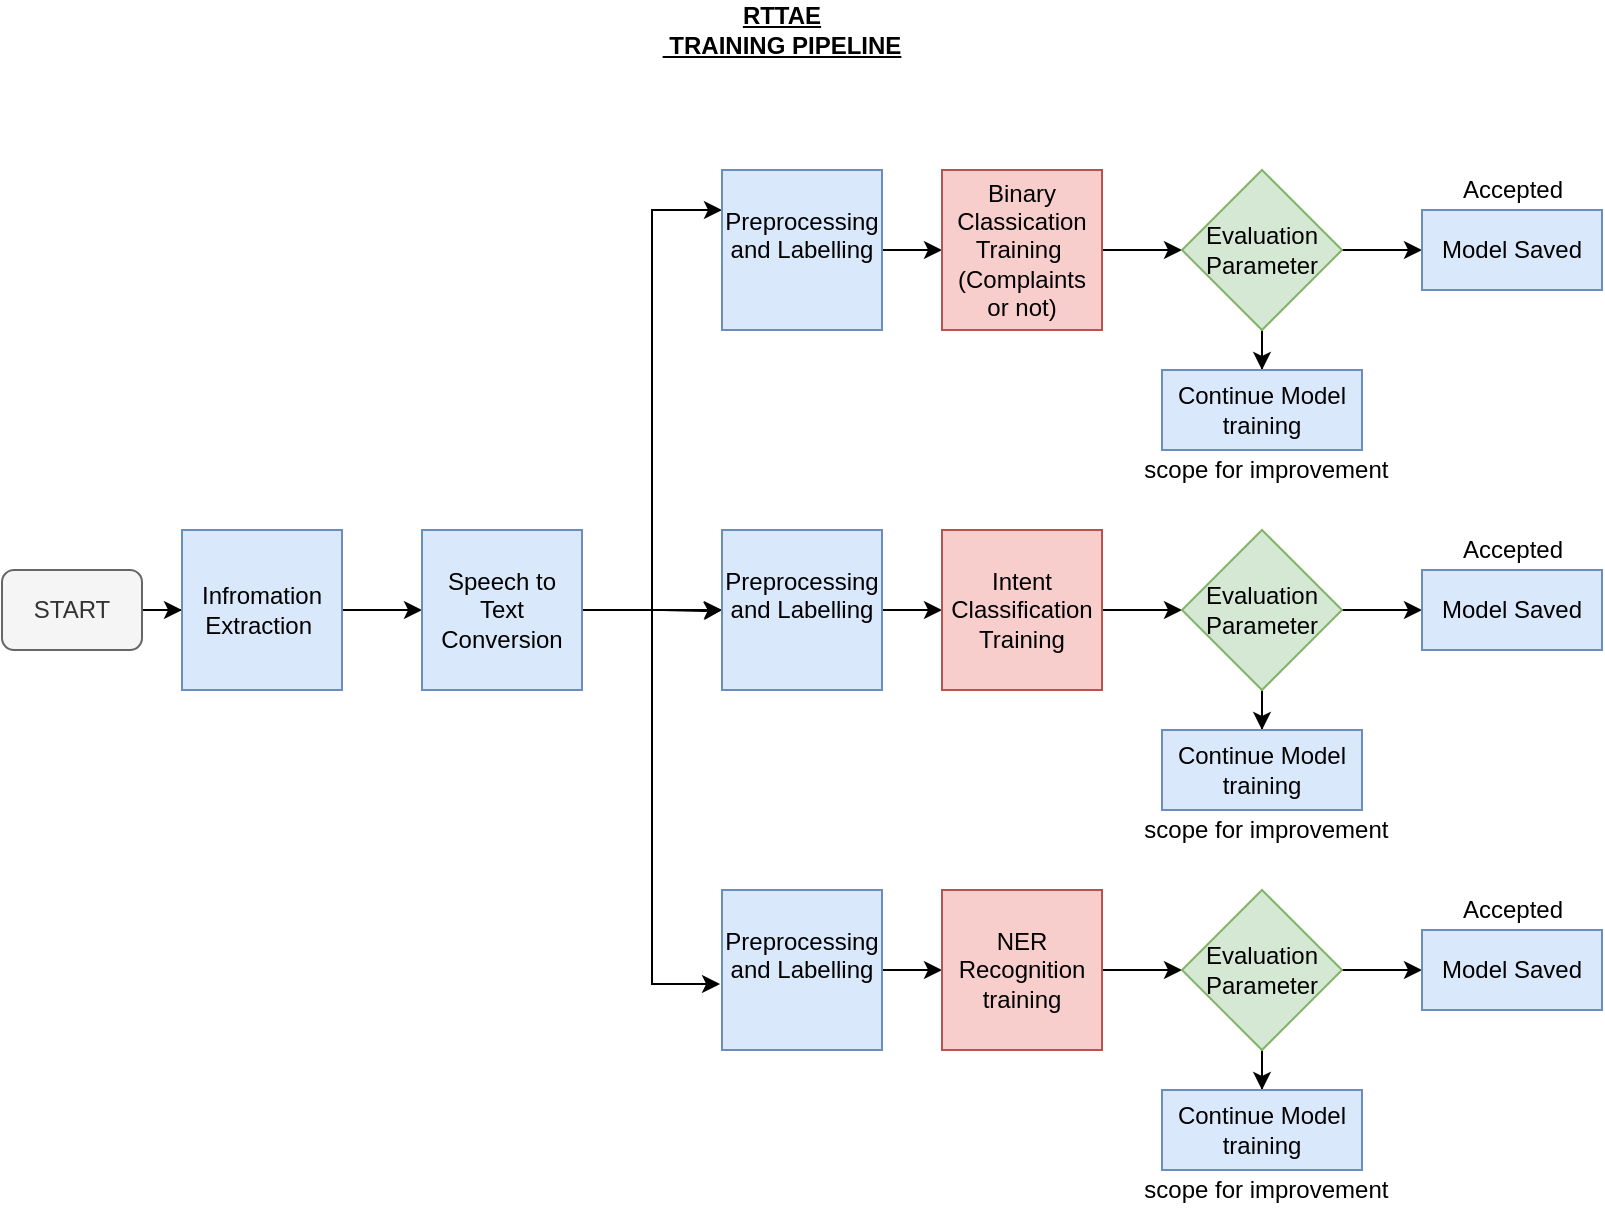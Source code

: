 <mxfile version="14.7.7" type="github"><diagram id="XmYXb6q1sJxBOcwfVzE4" name="Page-1"><mxGraphModel dx="828" dy="452" grid="1" gridSize="10" guides="1" tooltips="1" connect="1" arrows="1" fold="1" page="1" pageScale="1" pageWidth="850" pageHeight="1100" math="0" shadow="0"><root><mxCell id="0"/><mxCell id="1" parent="0"/><mxCell id="FBqpnrmvN5RfIPoNUzqK-1" value="&lt;b&gt;&lt;u&gt;RTTAE&lt;br&gt;&amp;nbsp;TRAINING PIPELINE&lt;/u&gt;&lt;/b&gt;" style="text;html=1;strokeColor=none;fillColor=none;align=center;verticalAlign=middle;whiteSpace=wrap;rounded=0;" parent="1" vertex="1"><mxGeometry x="420" y="270" width="140" height="20" as="geometry"/></mxCell><mxCell id="FBqpnrmvN5RfIPoNUzqK-28" style="edgeStyle=orthogonalEdgeStyle;rounded=0;orthogonalLoop=1;jettySize=auto;html=1;" parent="1" source="FBqpnrmvN5RfIPoNUzqK-2" target="FBqpnrmvN5RfIPoNUzqK-4" edge="1"><mxGeometry relative="1" as="geometry"/></mxCell><mxCell id="FBqpnrmvN5RfIPoNUzqK-2" value="START" style="rounded=1;whiteSpace=wrap;html=1;fillColor=#f5f5f5;strokeColor=#666666;fontColor=#333333;" parent="1" vertex="1"><mxGeometry x="100" y="550" width="70" height="40" as="geometry"/></mxCell><mxCell id="FBqpnrmvN5RfIPoNUzqK-29" value="" style="edgeStyle=orthogonalEdgeStyle;rounded=0;orthogonalLoop=1;jettySize=auto;html=1;" parent="1" source="FBqpnrmvN5RfIPoNUzqK-4" target="FBqpnrmvN5RfIPoNUzqK-5" edge="1"><mxGeometry relative="1" as="geometry"/></mxCell><mxCell id="FBqpnrmvN5RfIPoNUzqK-4" value="Infromat&lt;span style=&quot;color: rgba(0 , 0 , 0 , 0) ; font-family: monospace ; font-size: 0px&quot;&gt;%3CmxGraphModel%3E%3Croot%3E%3CmxCell%20id%3D%220%22%2F%3E%3CmxCell%20id%3D%221%22%20parent%3D%220%22%2F%3E%3CmxCell%20id%3D%222%22%20value%3D%22START%22%20style%3D%22rounded%3D1%3BwhiteSpace%3Dwrap%3Bhtml%3D1%3B%22%20vertex%3D%221%22%20parent%3D%221%22%3E%3CmxGeometry%20x%3D%22140%22%20y%3D%22370%22%20width%3D%2270%22%20height%3D%2240%22%20as%3D%22geometry%22%2F%3E%3C%2FmxCell%3E%3C%2Froot%3E%3C%2FmxGraphModel%3E&lt;/span&gt;ion Extraction&amp;nbsp;" style="whiteSpace=wrap;html=1;aspect=fixed;fillColor=#dae8fc;strokeColor=#6c8ebf;" parent="1" vertex="1"><mxGeometry x="190" y="530" width="80" height="80" as="geometry"/></mxCell><mxCell id="vqCcfzHbz8GeRebDfrI1-63" value="" style="edgeStyle=orthogonalEdgeStyle;rounded=0;orthogonalLoop=1;jettySize=auto;html=1;" edge="1" parent="1" source="FBqpnrmvN5RfIPoNUzqK-5" target="vqCcfzHbz8GeRebDfrI1-36"><mxGeometry relative="1" as="geometry"/></mxCell><mxCell id="vqCcfzHbz8GeRebDfrI1-64" style="edgeStyle=orthogonalEdgeStyle;rounded=0;orthogonalLoop=1;jettySize=auto;html=1;entryX=0;entryY=0.25;entryDx=0;entryDy=0;" edge="1" parent="1" source="FBqpnrmvN5RfIPoNUzqK-5" target="FBqpnrmvN5RfIPoNUzqK-6"><mxGeometry relative="1" as="geometry"/></mxCell><mxCell id="vqCcfzHbz8GeRebDfrI1-65" style="edgeStyle=orthogonalEdgeStyle;rounded=0;orthogonalLoop=1;jettySize=auto;html=1;entryX=-0.012;entryY=0.588;entryDx=0;entryDy=0;entryPerimeter=0;" edge="1" parent="1" source="FBqpnrmvN5RfIPoNUzqK-5" target="vqCcfzHbz8GeRebDfrI1-53"><mxGeometry relative="1" as="geometry"/></mxCell><mxCell id="FBqpnrmvN5RfIPoNUzqK-5" value="Speech to Text Conversion&lt;span style=&quot;color: rgba(0 , 0 , 0 , 0) ; font-family: monospace ; font-size: 0px&quot;&gt;%3CmxGraphModel%3E%3Croot%3E%3CmxCell%20id%3D%220%22%2F%3E%3CmxCell%20id%3D%221%22%20parent%3D%220%22%2F%3E%3CmxCell%20id%3D%222%22%20value%3D%22START%22%20style%3D%22rounded%3D1%3BwhiteSpace%3Dwrap%3Bhtml%3D1%3B%22%20vertex%3D%221%22%20parent%3D%221%22%3E%3CmxGeometry%20x%3D%22140%22%20y%3D%22370%22%20width%3D%2270%22%20height%3D%2240%22%20as%3D%22geometry%22%2F%3E%3C%2FmxCell%3E%3C%2Froot%3E%3C%2FmxGraphModel%3E&lt;/span&gt;" style="whiteSpace=wrap;html=1;aspect=fixed;fillColor=#dae8fc;strokeColor=#6c8ebf;" parent="1" vertex="1"><mxGeometry x="310" y="530" width="80" height="80" as="geometry"/></mxCell><mxCell id="FBqpnrmvN5RfIPoNUzqK-31" value="" style="edgeStyle=orthogonalEdgeStyle;rounded=0;orthogonalLoop=1;jettySize=auto;html=1;" parent="1" source="FBqpnrmvN5RfIPoNUzqK-6" target="FBqpnrmvN5RfIPoNUzqK-7" edge="1"><mxGeometry relative="1" as="geometry"/></mxCell><mxCell id="FBqpnrmvN5RfIPoNUzqK-6" value="Preprocessing and Labelling&lt;span style=&quot;color: rgba(0 , 0 , 0 , 0) ; font-family: monospace ; font-size: 0px&quot;&gt;%3CmxGraphModel%3E%3Croot%3E%3CmxCell%20id%3D%220%22%2F%3E%3CmxCell%20id%3D%221%22%20parent%3D%220%22%2F%3E%3CmxCell%20id%3D%222%22%20value%3D%22Speech%20to%20Text%20Conversion%26lt%3Bspan%20style%3D%26quot%3Bcolor%3A%20rgba(0%20%2C%200%20%2C%200%20%2C%200)%20%3B%20font-family%3A%20monospace%20%3B%20font-size%3A%200px%26quot%3B%26gt%3B%253CmxGraphModel%253E%253Croot%253E%253CmxCell%2520id%253D%25220%2522%252F%253E%253CmxCell%2520id%253D%25221%2522%2520parent%253D%25220%2522%252F%253E%253CmxCell%2520id%253D%25222%2522%2520value%253D%2522START%2522%2520style%253D%2522rounded%253D1%253BwhiteSpace%253Dwrap%253Bhtml%253D1%253B%2522%2520vertex%253D%25221%2522%2520parent%253D%25221%2522%253E%253CmxGeometry%2520x%253D%2522140%2522%2520y%253D%2522370%2522%2520width%253D%252270%2522%2520height%253D%252240%2522%2520as%253D%2522geometry%2522%252F%253E%253C%252FmxCell%253E%253C%252Froot%253E%253C%252FmxGraphModel%253E%26lt%3B%2Fspan%26gt%3B%22%20style%3D%22whiteSpace%3Dwrap%3Bhtml%3D1%3Baspect%3Dfixed%3B%22%20vertex%3D%221%22%20parent%3D%221%22%3E%3CmxGeometry%20x%3D%22360%22%20y%3D%22350%22%20width%3D%2280%22%20height%3D%2280%22%20as%3D%22geometry%22%2F%3E%3C%2FmxCell%3E%3C%2Froot%3E%3C%2FmxGraphModel%3E&lt;br&gt;a&lt;br&gt;&lt;/span&gt;" style="whiteSpace=wrap;html=1;aspect=fixed;fillColor=#dae8fc;strokeColor=#6c8ebf;" parent="1" vertex="1"><mxGeometry x="460" y="350" width="80" height="80" as="geometry"/></mxCell><mxCell id="vqCcfzHbz8GeRebDfrI1-20" value="" style="edgeStyle=orthogonalEdgeStyle;rounded=0;orthogonalLoop=1;jettySize=auto;html=1;" edge="1" parent="1" source="FBqpnrmvN5RfIPoNUzqK-7"><mxGeometry relative="1" as="geometry"><mxPoint x="690" y="390" as="targetPoint"/></mxGeometry></mxCell><mxCell id="FBqpnrmvN5RfIPoNUzqK-7" value="Binary Classication Training&amp;nbsp;&lt;br&gt;(Complaints or not)" style="whiteSpace=wrap;html=1;aspect=fixed;fillColor=#f8cecc;strokeColor=#b85450;" parent="1" vertex="1"><mxGeometry x="570" y="350" width="80" height="80" as="geometry"/></mxCell><mxCell id="vqCcfzHbz8GeRebDfrI1-23" value="" style="edgeStyle=orthogonalEdgeStyle;rounded=0;orthogonalLoop=1;jettySize=auto;html=1;" edge="1" parent="1" source="vqCcfzHbz8GeRebDfrI1-21" target="vqCcfzHbz8GeRebDfrI1-22"><mxGeometry relative="1" as="geometry"/></mxCell><mxCell id="vqCcfzHbz8GeRebDfrI1-25" value="" style="edgeStyle=orthogonalEdgeStyle;rounded=0;orthogonalLoop=1;jettySize=auto;html=1;" edge="1" parent="1" source="vqCcfzHbz8GeRebDfrI1-21" target="vqCcfzHbz8GeRebDfrI1-24"><mxGeometry relative="1" as="geometry"/></mxCell><mxCell id="vqCcfzHbz8GeRebDfrI1-21" value="&lt;span&gt;Evaluation Parameter&lt;/span&gt;" style="rhombus;whiteSpace=wrap;html=1;fillColor=#d5e8d4;strokeColor=#82b366;" vertex="1" parent="1"><mxGeometry x="690" y="350" width="80" height="80" as="geometry"/></mxCell><mxCell id="vqCcfzHbz8GeRebDfrI1-22" value="Model Saved" style="whiteSpace=wrap;html=1;fillColor=#dae8fc;strokeColor=#6c8ebf;" vertex="1" parent="1"><mxGeometry x="810" y="370" width="90" height="40" as="geometry"/></mxCell><mxCell id="vqCcfzHbz8GeRebDfrI1-24" value="Continue Model training" style="whiteSpace=wrap;html=1;fillColor=#dae8fc;strokeColor=#6c8ebf;" vertex="1" parent="1"><mxGeometry x="680" y="450" width="100" height="40" as="geometry"/></mxCell><mxCell id="vqCcfzHbz8GeRebDfrI1-27" value="Accepted" style="text;html=1;align=center;verticalAlign=middle;resizable=0;points=[];autosize=1;strokeColor=none;" vertex="1" parent="1"><mxGeometry x="820" y="350" width="70" height="20" as="geometry"/></mxCell><mxCell id="vqCcfzHbz8GeRebDfrI1-28" value="&amp;nbsp; &amp;nbsp; scope for improvement" style="text;html=1;align=center;verticalAlign=middle;resizable=0;points=[];autosize=1;strokeColor=none;" vertex="1" parent="1"><mxGeometry x="650" y="490" width="150" height="20" as="geometry"/></mxCell><mxCell id="vqCcfzHbz8GeRebDfrI1-33" value="" style="edgeStyle=orthogonalEdgeStyle;rounded=0;orthogonalLoop=1;jettySize=auto;html=1;" edge="1" parent="1" target="vqCcfzHbz8GeRebDfrI1-36"><mxGeometry relative="1" as="geometry"><mxPoint x="430" y="570" as="sourcePoint"/></mxGeometry></mxCell><mxCell id="vqCcfzHbz8GeRebDfrI1-35" value="" style="edgeStyle=orthogonalEdgeStyle;rounded=0;orthogonalLoop=1;jettySize=auto;html=1;" edge="1" parent="1" source="vqCcfzHbz8GeRebDfrI1-36" target="vqCcfzHbz8GeRebDfrI1-38"><mxGeometry relative="1" as="geometry"/></mxCell><mxCell id="vqCcfzHbz8GeRebDfrI1-36" value="Preprocessing and Labelling&lt;span style=&quot;color: rgba(0 , 0 , 0 , 0) ; font-family: monospace ; font-size: 0px&quot;&gt;%3CmxGraphModel%3E%3Croot%3E%3CmxCell%20id%3D%220%22%2F%3E%3CmxCell%20id%3D%221%22%20parent%3D%220%22%2F%3E%3CmxCell%20id%3D%222%22%20value%3D%22Speech%20to%20Text%20Conversion%26lt%3Bspan%20style%3D%26quot%3Bcolor%3A%20rgba(0%20%2C%200%20%2C%200%20%2C%200)%20%3B%20font-family%3A%20monospace%20%3B%20font-size%3A%200px%26quot%3B%26gt%3B%253CmxGraphModel%253E%253Croot%253E%253CmxCell%2520id%253D%25220%2522%252F%253E%253CmxCell%2520id%253D%25221%2522%2520parent%253D%25220%2522%252F%253E%253CmxCell%2520id%253D%25222%2522%2520value%253D%2522START%2522%2520style%253D%2522rounded%253D1%253BwhiteSpace%253Dwrap%253Bhtml%253D1%253B%2522%2520vertex%253D%25221%2522%2520parent%253D%25221%2522%253E%253CmxGeometry%2520x%253D%2522140%2522%2520y%253D%2522370%2522%2520width%253D%252270%2522%2520height%253D%252240%2522%2520as%253D%2522geometry%2522%252F%253E%253C%252FmxCell%253E%253C%252Froot%253E%253C%252FmxGraphModel%253E%26lt%3B%2Fspan%26gt%3B%22%20style%3D%22whiteSpace%3Dwrap%3Bhtml%3D1%3Baspect%3Dfixed%3B%22%20vertex%3D%221%22%20parent%3D%221%22%3E%3CmxGeometry%20x%3D%22360%22%20y%3D%22350%22%20width%3D%2280%22%20height%3D%2280%22%20as%3D%22geometry%22%2F%3E%3C%2FmxCell%3E%3C%2Froot%3E%3C%2FmxGraphModel%3E&lt;br&gt;a&lt;/span&gt;" style="whiteSpace=wrap;html=1;aspect=fixed;fillColor=#dae8fc;strokeColor=#6c8ebf;" vertex="1" parent="1"><mxGeometry x="460" y="530" width="80" height="80" as="geometry"/></mxCell><mxCell id="vqCcfzHbz8GeRebDfrI1-37" value="" style="edgeStyle=orthogonalEdgeStyle;rounded=0;orthogonalLoop=1;jettySize=auto;html=1;" edge="1" parent="1" source="vqCcfzHbz8GeRebDfrI1-38"><mxGeometry relative="1" as="geometry"><mxPoint x="690" y="570" as="targetPoint"/></mxGeometry></mxCell><mxCell id="vqCcfzHbz8GeRebDfrI1-38" value="Intent Classification&lt;br&gt;Training" style="whiteSpace=wrap;html=1;aspect=fixed;fillColor=#f8cecc;strokeColor=#b85450;" vertex="1" parent="1"><mxGeometry x="570" y="530" width="80" height="80" as="geometry"/></mxCell><mxCell id="vqCcfzHbz8GeRebDfrI1-39" value="" style="edgeStyle=orthogonalEdgeStyle;rounded=0;orthogonalLoop=1;jettySize=auto;html=1;" edge="1" parent="1" source="vqCcfzHbz8GeRebDfrI1-41" target="vqCcfzHbz8GeRebDfrI1-42"><mxGeometry relative="1" as="geometry"/></mxCell><mxCell id="vqCcfzHbz8GeRebDfrI1-40" value="" style="edgeStyle=orthogonalEdgeStyle;rounded=0;orthogonalLoop=1;jettySize=auto;html=1;" edge="1" parent="1" source="vqCcfzHbz8GeRebDfrI1-41" target="vqCcfzHbz8GeRebDfrI1-43"><mxGeometry relative="1" as="geometry"/></mxCell><mxCell id="vqCcfzHbz8GeRebDfrI1-41" value="&lt;span&gt;Evaluation Parameter&lt;/span&gt;" style="rhombus;whiteSpace=wrap;html=1;fillColor=#d5e8d4;strokeColor=#82b366;" vertex="1" parent="1"><mxGeometry x="690" y="530" width="80" height="80" as="geometry"/></mxCell><mxCell id="vqCcfzHbz8GeRebDfrI1-42" value="Model Saved" style="whiteSpace=wrap;html=1;fillColor=#dae8fc;strokeColor=#6c8ebf;" vertex="1" parent="1"><mxGeometry x="810" y="550" width="90" height="40" as="geometry"/></mxCell><mxCell id="vqCcfzHbz8GeRebDfrI1-43" value="Continue Model training" style="whiteSpace=wrap;html=1;fillColor=#dae8fc;strokeColor=#6c8ebf;" vertex="1" parent="1"><mxGeometry x="680" y="630" width="100" height="40" as="geometry"/></mxCell><mxCell id="vqCcfzHbz8GeRebDfrI1-44" value="Accepted" style="text;html=1;align=center;verticalAlign=middle;resizable=0;points=[];autosize=1;strokeColor=none;" vertex="1" parent="1"><mxGeometry x="820" y="530" width="70" height="20" as="geometry"/></mxCell><mxCell id="vqCcfzHbz8GeRebDfrI1-45" value="&amp;nbsp; &amp;nbsp; scope for improvement" style="text;html=1;align=center;verticalAlign=middle;resizable=0;points=[];autosize=1;strokeColor=none;" vertex="1" parent="1"><mxGeometry x="650" y="670" width="150" height="20" as="geometry"/></mxCell><mxCell id="vqCcfzHbz8GeRebDfrI1-52" value="" style="edgeStyle=orthogonalEdgeStyle;rounded=0;orthogonalLoop=1;jettySize=auto;html=1;" edge="1" parent="1" source="vqCcfzHbz8GeRebDfrI1-53" target="vqCcfzHbz8GeRebDfrI1-55"><mxGeometry relative="1" as="geometry"/></mxCell><mxCell id="vqCcfzHbz8GeRebDfrI1-53" value="Preprocessing and Labelling&lt;span style=&quot;color: rgba(0 , 0 , 0 , 0) ; font-family: monospace ; font-size: 0px&quot;&gt;%3CmxGraphModel%3E%3Croot%3E%3CmxCell%20id%3D%220%22%2F%3E%3CmxCell%20id%3D%221%22%20parent%3D%220%22%2F%3E%3CmxCell%20id%3D%222%22%20value%3D%22Speech%20to%20Text%20Conversion%26lt%3Bspan%20style%3D%26quot%3Bcolor%3A%20rgba(0%20%2C%200%20%2C%200%20%2C%200)%20%3B%20font-family%3A%20monospace%20%3B%20font-size%3A%200px%26quot%3B%26gt%3B%253CmxGraphModel%253E%253Croot%253E%253CmxCell%2520id%253D%25220%2522%252F%253E%253CmxCell%2520id%253D%25221%2522%2520parent%253D%25220%2522%252F%253E%253CmxCell%2520id%253D%25222%2522%2520value%253D%2522START%2522%2520style%253D%2522rounded%253D1%253BwhiteSpace%253Dwrap%253Bhtml%253D1%253B%2522%2520vertex%253D%25221%2522%2520parent%253D%25221%2522%253E%253CmxGeometry%2520x%253D%2522140%2522%2520y%253D%2522370%2522%2520width%253D%252270%2522%2520height%253D%252240%2522%2520as%253D%2522geometry%2522%252F%253E%253C%252FmxCell%253E%253C%252Froot%253E%253C%252FmxGraphModel%253E%26lt%3B%2Fspan%26gt%3B%22%20style%3D%22whiteSpace%3Dwrap%3Bhtml%3D1%3Baspect%3Dfixed%3B%22%20vertex%3D%221%22%20parent%3D%221%22%3E%3CmxGeometry%20x%3D%22360%22%20y%3D%22350%22%20width%3D%2280%22%20height%3D%2280%22%20as%3D%22geometry%22%2F%3E%3C%2FmxCell%3E%3C%2Froot%3E%3C%2FmxGraphModel%3E&lt;br&gt;a&lt;/span&gt;" style="whiteSpace=wrap;html=1;aspect=fixed;fillColor=#dae8fc;strokeColor=#6c8ebf;" vertex="1" parent="1"><mxGeometry x="460" y="710" width="80" height="80" as="geometry"/></mxCell><mxCell id="vqCcfzHbz8GeRebDfrI1-54" value="" style="edgeStyle=orthogonalEdgeStyle;rounded=0;orthogonalLoop=1;jettySize=auto;html=1;" edge="1" parent="1" source="vqCcfzHbz8GeRebDfrI1-55"><mxGeometry relative="1" as="geometry"><mxPoint x="690" y="750" as="targetPoint"/></mxGeometry></mxCell><mxCell id="vqCcfzHbz8GeRebDfrI1-55" value="NER Recognition&lt;br&gt;training" style="whiteSpace=wrap;html=1;aspect=fixed;fillColor=#f8cecc;strokeColor=#b85450;" vertex="1" parent="1"><mxGeometry x="570" y="710" width="80" height="80" as="geometry"/></mxCell><mxCell id="vqCcfzHbz8GeRebDfrI1-56" value="" style="edgeStyle=orthogonalEdgeStyle;rounded=0;orthogonalLoop=1;jettySize=auto;html=1;" edge="1" parent="1" source="vqCcfzHbz8GeRebDfrI1-58" target="vqCcfzHbz8GeRebDfrI1-59"><mxGeometry relative="1" as="geometry"/></mxCell><mxCell id="vqCcfzHbz8GeRebDfrI1-57" value="" style="edgeStyle=orthogonalEdgeStyle;rounded=0;orthogonalLoop=1;jettySize=auto;html=1;" edge="1" parent="1" source="vqCcfzHbz8GeRebDfrI1-58" target="vqCcfzHbz8GeRebDfrI1-60"><mxGeometry relative="1" as="geometry"/></mxCell><mxCell id="vqCcfzHbz8GeRebDfrI1-58" value="&lt;span&gt;Evaluation Parameter&lt;/span&gt;" style="rhombus;whiteSpace=wrap;html=1;fillColor=#d5e8d4;strokeColor=#82b366;" vertex="1" parent="1"><mxGeometry x="690" y="710" width="80" height="80" as="geometry"/></mxCell><mxCell id="vqCcfzHbz8GeRebDfrI1-59" value="Model Saved" style="whiteSpace=wrap;html=1;fillColor=#dae8fc;strokeColor=#6c8ebf;" vertex="1" parent="1"><mxGeometry x="810" y="730" width="90" height="40" as="geometry"/></mxCell><mxCell id="vqCcfzHbz8GeRebDfrI1-60" value="Continue Model training" style="whiteSpace=wrap;html=1;fillColor=#dae8fc;strokeColor=#6c8ebf;" vertex="1" parent="1"><mxGeometry x="680" y="810" width="100" height="40" as="geometry"/></mxCell><mxCell id="vqCcfzHbz8GeRebDfrI1-61" value="Accepted" style="text;html=1;align=center;verticalAlign=middle;resizable=0;points=[];autosize=1;strokeColor=none;" vertex="1" parent="1"><mxGeometry x="820" y="710" width="70" height="20" as="geometry"/></mxCell><mxCell id="vqCcfzHbz8GeRebDfrI1-62" value="&amp;nbsp; &amp;nbsp; scope for improvement" style="text;html=1;align=center;verticalAlign=middle;resizable=0;points=[];autosize=1;strokeColor=none;" vertex="1" parent="1"><mxGeometry x="650" y="850" width="150" height="20" as="geometry"/></mxCell></root></mxGraphModel></diagram></mxfile>
